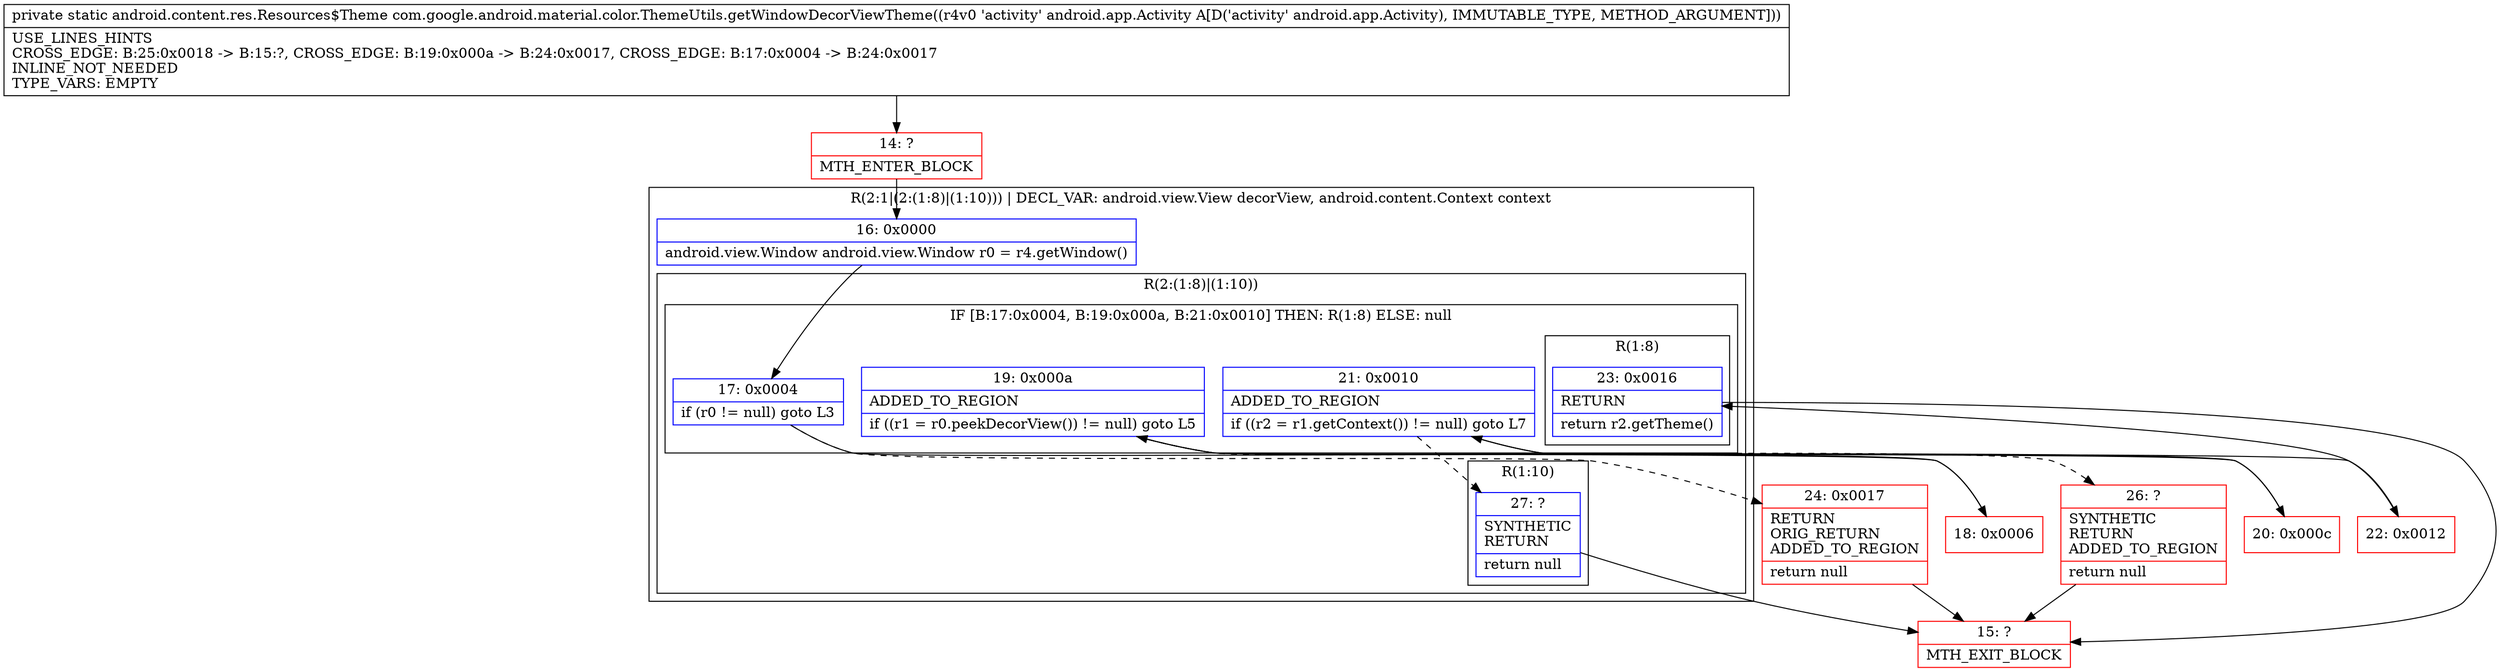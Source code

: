 digraph "CFG forcom.google.android.material.color.ThemeUtils.getWindowDecorViewTheme(Landroid\/app\/Activity;)Landroid\/content\/res\/Resources$Theme;" {
subgraph cluster_Region_655591457 {
label = "R(2:1|(2:(1:8)|(1:10))) | DECL_VAR: android.view.View decorView, android.content.Context context\l";
node [shape=record,color=blue];
Node_16 [shape=record,label="{16\:\ 0x0000|android.view.Window android.view.Window r0 = r4.getWindow()\l}"];
subgraph cluster_Region_1057152851 {
label = "R(2:(1:8)|(1:10))";
node [shape=record,color=blue];
subgraph cluster_IfRegion_614373890 {
label = "IF [B:17:0x0004, B:19:0x000a, B:21:0x0010] THEN: R(1:8) ELSE: null";
node [shape=record,color=blue];
Node_17 [shape=record,label="{17\:\ 0x0004|if (r0 != null) goto L3\l}"];
Node_19 [shape=record,label="{19\:\ 0x000a|ADDED_TO_REGION\l|if ((r1 = r0.peekDecorView()) != null) goto L5\l}"];
Node_21 [shape=record,label="{21\:\ 0x0010|ADDED_TO_REGION\l|if ((r2 = r1.getContext()) != null) goto L7\l}"];
subgraph cluster_Region_1626263901 {
label = "R(1:8)";
node [shape=record,color=blue];
Node_23 [shape=record,label="{23\:\ 0x0016|RETURN\l|return r2.getTheme()\l}"];
}
}
subgraph cluster_Region_426604320 {
label = "R(1:10)";
node [shape=record,color=blue];
Node_27 [shape=record,label="{27\:\ ?|SYNTHETIC\lRETURN\l|return null\l}"];
}
}
}
Node_14 [shape=record,color=red,label="{14\:\ ?|MTH_ENTER_BLOCK\l}"];
Node_18 [shape=record,color=red,label="{18\:\ 0x0006}"];
Node_20 [shape=record,color=red,label="{20\:\ 0x000c}"];
Node_22 [shape=record,color=red,label="{22\:\ 0x0012}"];
Node_15 [shape=record,color=red,label="{15\:\ ?|MTH_EXIT_BLOCK\l}"];
Node_26 [shape=record,color=red,label="{26\:\ ?|SYNTHETIC\lRETURN\lADDED_TO_REGION\l|return null\l}"];
Node_24 [shape=record,color=red,label="{24\:\ 0x0017|RETURN\lORIG_RETURN\lADDED_TO_REGION\l|return null\l}"];
MethodNode[shape=record,label="{private static android.content.res.Resources$Theme com.google.android.material.color.ThemeUtils.getWindowDecorViewTheme((r4v0 'activity' android.app.Activity A[D('activity' android.app.Activity), IMMUTABLE_TYPE, METHOD_ARGUMENT]))  | USE_LINES_HINTS\lCROSS_EDGE: B:25:0x0018 \-\> B:15:?, CROSS_EDGE: B:19:0x000a \-\> B:24:0x0017, CROSS_EDGE: B:17:0x0004 \-\> B:24:0x0017\lINLINE_NOT_NEEDED\lTYPE_VARS: EMPTY\l}"];
MethodNode -> Node_14;Node_16 -> Node_17;
Node_17 -> Node_18;
Node_17 -> Node_24[style=dashed];
Node_19 -> Node_20;
Node_19 -> Node_26[style=dashed];
Node_21 -> Node_22;
Node_21 -> Node_27[style=dashed];
Node_23 -> Node_15;
Node_27 -> Node_15;
Node_14 -> Node_16;
Node_18 -> Node_19;
Node_20 -> Node_21;
Node_22 -> Node_23;
Node_26 -> Node_15;
Node_24 -> Node_15;
}

